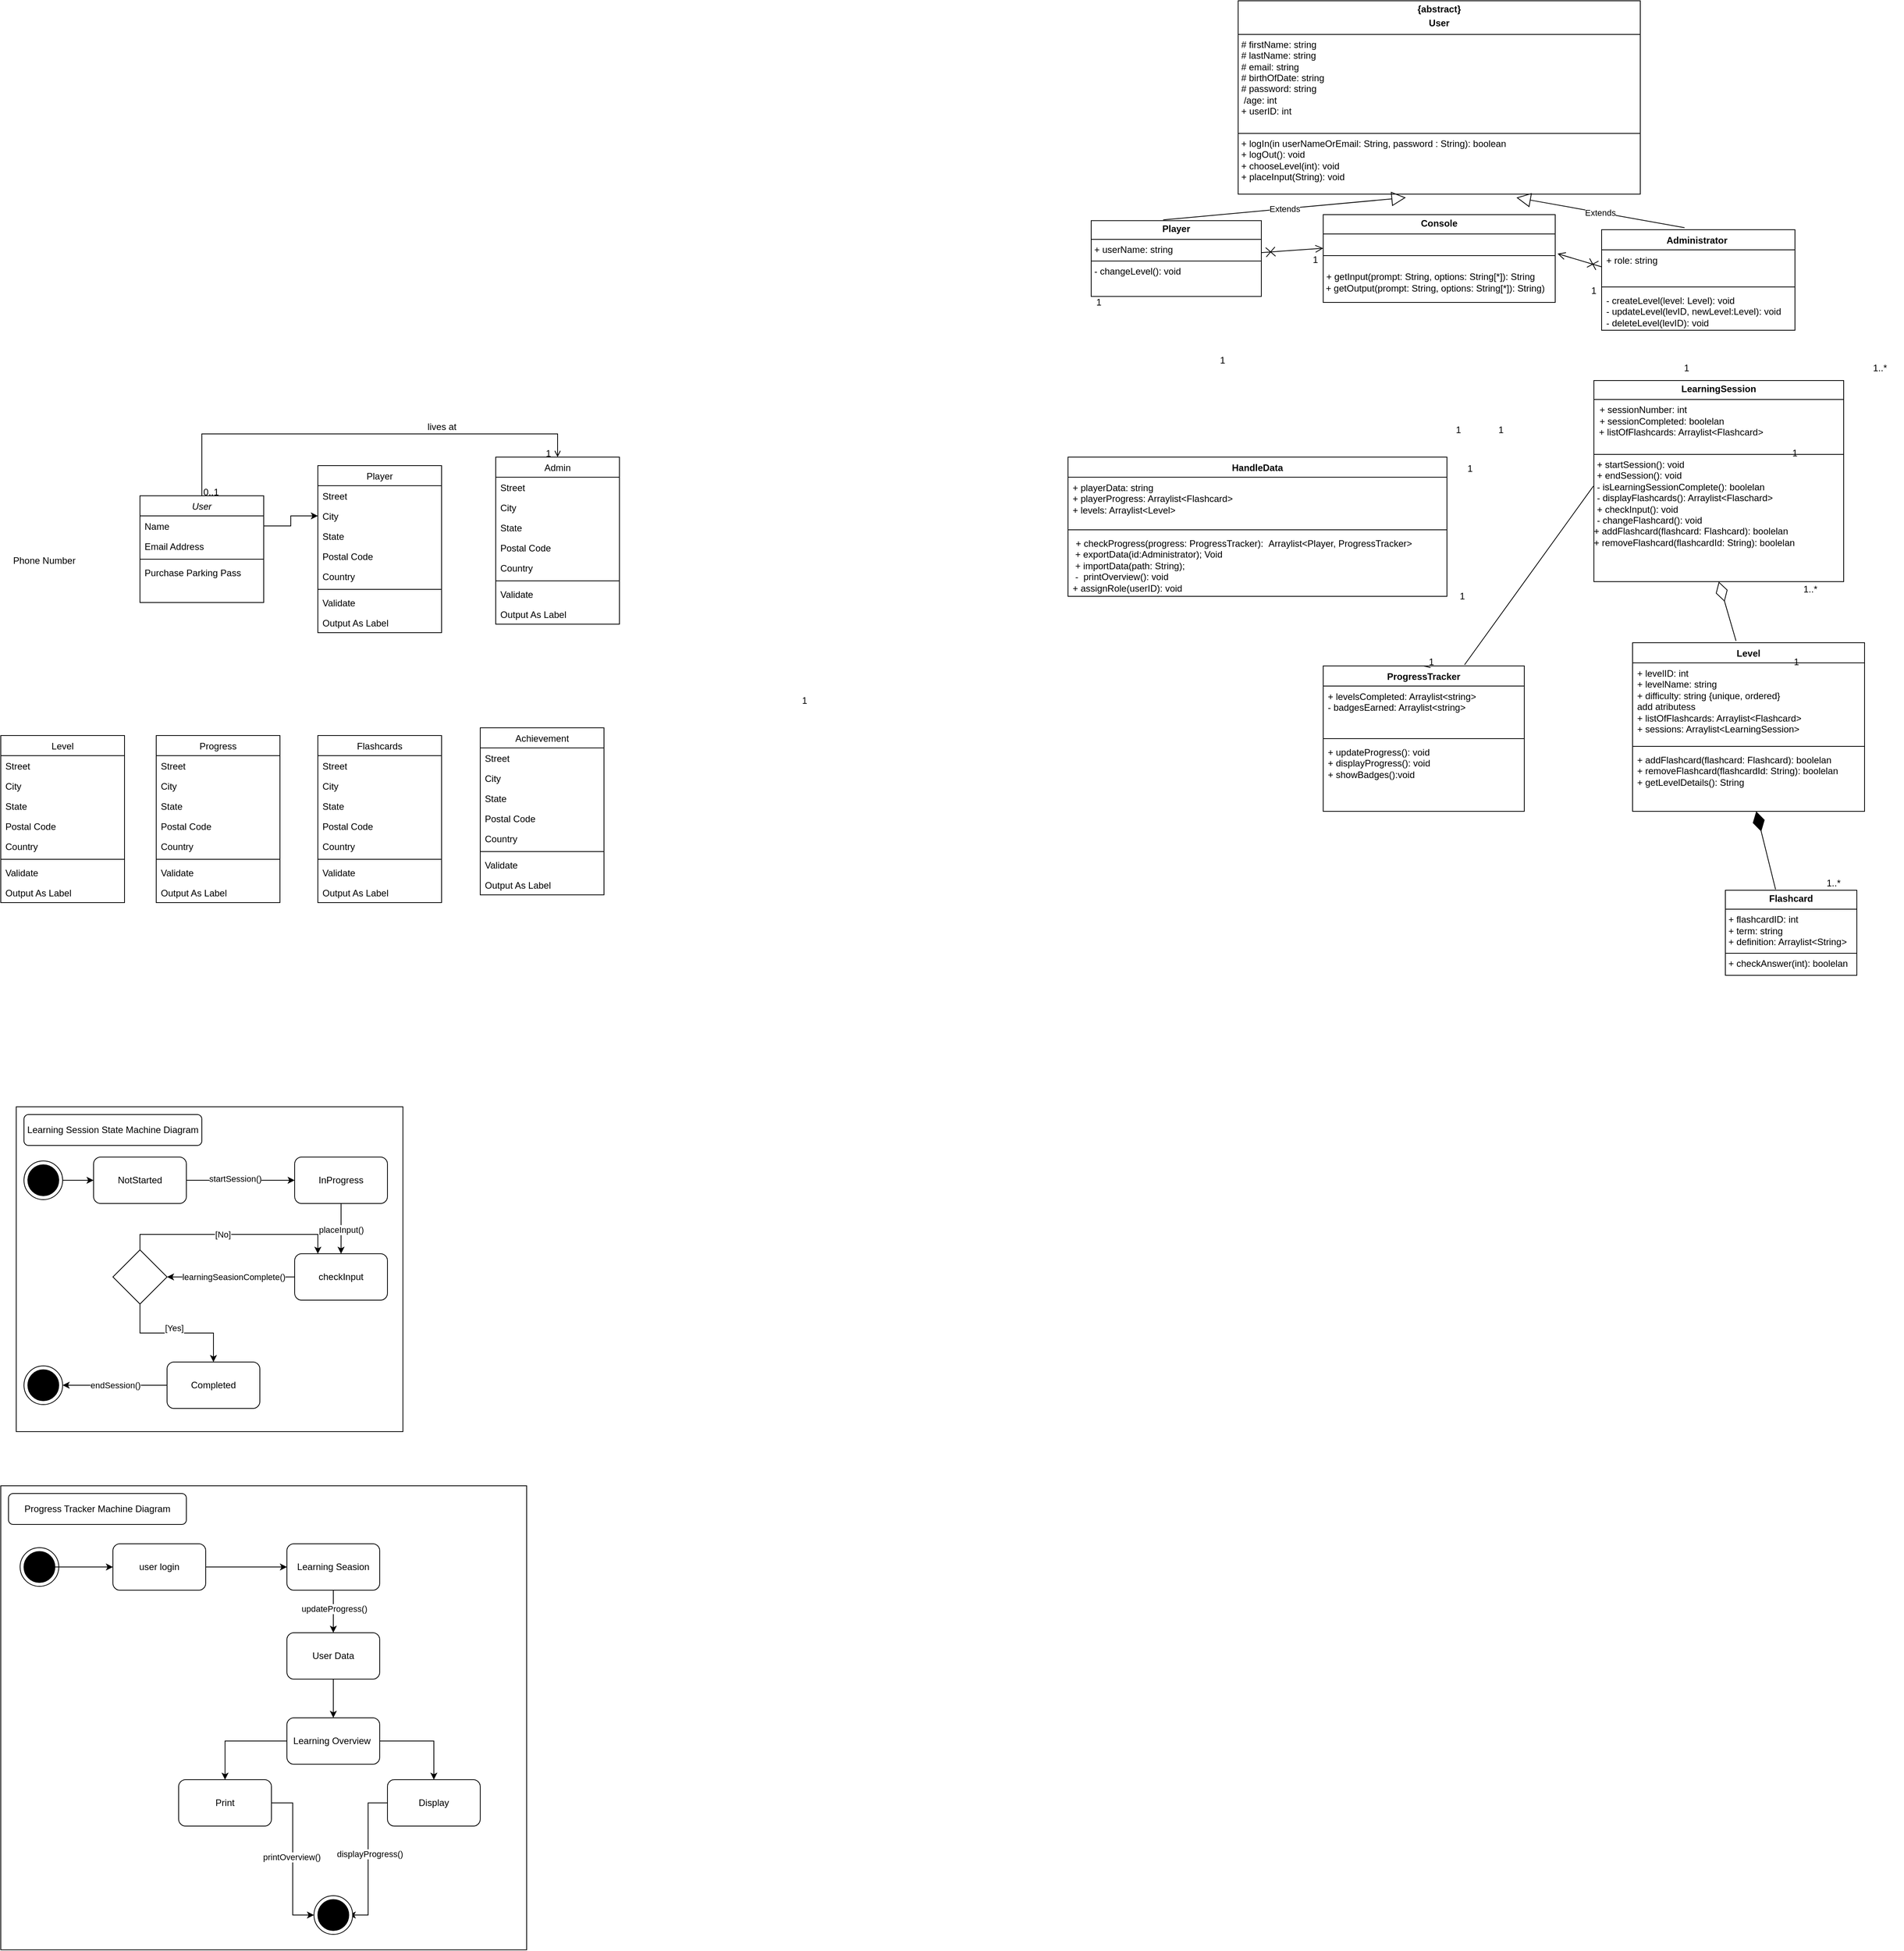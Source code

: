 <mxfile version="24.0.2" type="github">
  <diagram name="Page-1" id="r3yXHVy3wjTCE7LiyF-z">
    <mxGraphModel dx="2417" dy="2247" grid="1" gridSize="10" guides="1" tooltips="1" connect="1" arrows="1" fold="1" page="1" pageScale="1" pageWidth="827" pageHeight="1169" math="0" shadow="0">
      <root>
        <mxCell id="0" />
        <mxCell id="1" parent="0" />
        <mxCell id="F9fR9Gw7HePgkh-NJreo-1" value="User" style="swimlane;fontStyle=2;align=center;verticalAlign=top;childLayout=stackLayout;horizontal=1;startSize=26;horizontalStack=0;resizeParent=1;resizeLast=0;collapsible=1;marginBottom=0;rounded=0;shadow=0;strokeWidth=1;" parent="1" vertex="1">
          <mxGeometry x="-460" y="-450" width="160" height="138" as="geometry">
            <mxRectangle x="230" y="140" width="160" height="26" as="alternateBounds" />
          </mxGeometry>
        </mxCell>
        <mxCell id="F9fR9Gw7HePgkh-NJreo-2" value="Name" style="text;align=left;verticalAlign=top;spacingLeft=4;spacingRight=4;overflow=hidden;rotatable=0;points=[[0,0.5],[1,0.5]];portConstraint=eastwest;" parent="F9fR9Gw7HePgkh-NJreo-1" vertex="1">
          <mxGeometry y="26" width="160" height="26" as="geometry" />
        </mxCell>
        <mxCell id="F9fR9Gw7HePgkh-NJreo-4" value="Email Address" style="text;align=left;verticalAlign=top;spacingLeft=4;spacingRight=4;overflow=hidden;rotatable=0;points=[[0,0.5],[1,0.5]];portConstraint=eastwest;rounded=0;shadow=0;html=0;" parent="F9fR9Gw7HePgkh-NJreo-1" vertex="1">
          <mxGeometry y="52" width="160" height="26" as="geometry" />
        </mxCell>
        <mxCell id="F9fR9Gw7HePgkh-NJreo-5" value="" style="line;html=1;strokeWidth=1;align=left;verticalAlign=middle;spacingTop=-1;spacingLeft=3;spacingRight=3;rotatable=0;labelPosition=right;points=[];portConstraint=eastwest;" parent="F9fR9Gw7HePgkh-NJreo-1" vertex="1">
          <mxGeometry y="78" width="160" height="8" as="geometry" />
        </mxCell>
        <mxCell id="F9fR9Gw7HePgkh-NJreo-6" value="Purchase Parking Pass" style="text;align=left;verticalAlign=top;spacingLeft=4;spacingRight=4;overflow=hidden;rotatable=0;points=[[0,0.5],[1,0.5]];portConstraint=eastwest;" parent="F9fR9Gw7HePgkh-NJreo-1" vertex="1">
          <mxGeometry y="86" width="160" height="26" as="geometry" />
        </mxCell>
        <mxCell id="F9fR9Gw7HePgkh-NJreo-18" value="Admin" style="swimlane;fontStyle=0;align=center;verticalAlign=top;childLayout=stackLayout;horizontal=1;startSize=26;horizontalStack=0;resizeParent=1;resizeLast=0;collapsible=1;marginBottom=0;rounded=0;shadow=0;strokeWidth=1;" parent="1" vertex="1">
          <mxGeometry y="-500" width="160" height="216" as="geometry">
            <mxRectangle x="550" y="140" width="160" height="26" as="alternateBounds" />
          </mxGeometry>
        </mxCell>
        <mxCell id="F9fR9Gw7HePgkh-NJreo-19" value="Street" style="text;align=left;verticalAlign=top;spacingLeft=4;spacingRight=4;overflow=hidden;rotatable=0;points=[[0,0.5],[1,0.5]];portConstraint=eastwest;" parent="F9fR9Gw7HePgkh-NJreo-18" vertex="1">
          <mxGeometry y="26" width="160" height="26" as="geometry" />
        </mxCell>
        <mxCell id="F9fR9Gw7HePgkh-NJreo-20" value="City" style="text;align=left;verticalAlign=top;spacingLeft=4;spacingRight=4;overflow=hidden;rotatable=0;points=[[0,0.5],[1,0.5]];portConstraint=eastwest;rounded=0;shadow=0;html=0;" parent="F9fR9Gw7HePgkh-NJreo-18" vertex="1">
          <mxGeometry y="52" width="160" height="26" as="geometry" />
        </mxCell>
        <mxCell id="F9fR9Gw7HePgkh-NJreo-21" value="State" style="text;align=left;verticalAlign=top;spacingLeft=4;spacingRight=4;overflow=hidden;rotatable=0;points=[[0,0.5],[1,0.5]];portConstraint=eastwest;rounded=0;shadow=0;html=0;" parent="F9fR9Gw7HePgkh-NJreo-18" vertex="1">
          <mxGeometry y="78" width="160" height="26" as="geometry" />
        </mxCell>
        <mxCell id="F9fR9Gw7HePgkh-NJreo-22" value="Postal Code" style="text;align=left;verticalAlign=top;spacingLeft=4;spacingRight=4;overflow=hidden;rotatable=0;points=[[0,0.5],[1,0.5]];portConstraint=eastwest;rounded=0;shadow=0;html=0;" parent="F9fR9Gw7HePgkh-NJreo-18" vertex="1">
          <mxGeometry y="104" width="160" height="26" as="geometry" />
        </mxCell>
        <mxCell id="F9fR9Gw7HePgkh-NJreo-23" value="Country" style="text;align=left;verticalAlign=top;spacingLeft=4;spacingRight=4;overflow=hidden;rotatable=0;points=[[0,0.5],[1,0.5]];portConstraint=eastwest;rounded=0;shadow=0;html=0;" parent="F9fR9Gw7HePgkh-NJreo-18" vertex="1">
          <mxGeometry y="130" width="160" height="26" as="geometry" />
        </mxCell>
        <mxCell id="F9fR9Gw7HePgkh-NJreo-24" value="" style="line;html=1;strokeWidth=1;align=left;verticalAlign=middle;spacingTop=-1;spacingLeft=3;spacingRight=3;rotatable=0;labelPosition=right;points=[];portConstraint=eastwest;" parent="F9fR9Gw7HePgkh-NJreo-18" vertex="1">
          <mxGeometry y="156" width="160" height="8" as="geometry" />
        </mxCell>
        <mxCell id="F9fR9Gw7HePgkh-NJreo-25" value="Validate" style="text;align=left;verticalAlign=top;spacingLeft=4;spacingRight=4;overflow=hidden;rotatable=0;points=[[0,0.5],[1,0.5]];portConstraint=eastwest;" parent="F9fR9Gw7HePgkh-NJreo-18" vertex="1">
          <mxGeometry y="164" width="160" height="26" as="geometry" />
        </mxCell>
        <mxCell id="F9fR9Gw7HePgkh-NJreo-26" value="Output As Label" style="text;align=left;verticalAlign=top;spacingLeft=4;spacingRight=4;overflow=hidden;rotatable=0;points=[[0,0.5],[1,0.5]];portConstraint=eastwest;" parent="F9fR9Gw7HePgkh-NJreo-18" vertex="1">
          <mxGeometry y="190" width="160" height="26" as="geometry" />
        </mxCell>
        <mxCell id="F9fR9Gw7HePgkh-NJreo-27" value="" style="endArrow=open;shadow=0;strokeWidth=1;rounded=0;endFill=1;edgeStyle=elbowEdgeStyle;elbow=vertical;" parent="1" source="F9fR9Gw7HePgkh-NJreo-1" target="F9fR9Gw7HePgkh-NJreo-18" edge="1">
          <mxGeometry x="0.5" y="41" relative="1" as="geometry">
            <mxPoint x="280" y="92" as="sourcePoint" />
            <mxPoint x="440" y="92" as="targetPoint" />
            <mxPoint x="-40" y="32" as="offset" />
            <Array as="points">
              <mxPoint x="-160" y="-530" />
            </Array>
          </mxGeometry>
        </mxCell>
        <mxCell id="F9fR9Gw7HePgkh-NJreo-28" value="0..1" style="resizable=0;align=left;verticalAlign=bottom;labelBackgroundColor=none;fontSize=12;" parent="F9fR9Gw7HePgkh-NJreo-27" connectable="0" vertex="1">
          <mxGeometry x="-1" relative="1" as="geometry">
            <mxPoint y="4" as="offset" />
          </mxGeometry>
        </mxCell>
        <mxCell id="F9fR9Gw7HePgkh-NJreo-29" value="1" style="resizable=0;align=right;verticalAlign=bottom;labelBackgroundColor=none;fontSize=12;" parent="F9fR9Gw7HePgkh-NJreo-27" connectable="0" vertex="1">
          <mxGeometry x="1" relative="1" as="geometry">
            <mxPoint x="-7" y="4" as="offset" />
          </mxGeometry>
        </mxCell>
        <mxCell id="F9fR9Gw7HePgkh-NJreo-30" value="lives at" style="text;html=1;resizable=0;points=[];;align=center;verticalAlign=middle;labelBackgroundColor=none;rounded=0;shadow=0;strokeWidth=1;fontSize=12;" parent="F9fR9Gw7HePgkh-NJreo-27" vertex="1" connectable="0">
          <mxGeometry x="0.5" y="49" relative="1" as="geometry">
            <mxPoint x="-38" y="40" as="offset" />
          </mxGeometry>
        </mxCell>
        <mxCell id="F9fR9Gw7HePgkh-NJreo-31" value="Player" style="swimlane;fontStyle=0;align=center;verticalAlign=top;childLayout=stackLayout;horizontal=1;startSize=26;horizontalStack=0;resizeParent=1;resizeLast=0;collapsible=1;marginBottom=0;rounded=0;shadow=0;strokeWidth=1;" parent="1" vertex="1">
          <mxGeometry x="-230" y="-489" width="160" height="216" as="geometry">
            <mxRectangle x="550" y="140" width="160" height="26" as="alternateBounds" />
          </mxGeometry>
        </mxCell>
        <mxCell id="F9fR9Gw7HePgkh-NJreo-32" value="Street" style="text;align=left;verticalAlign=top;spacingLeft=4;spacingRight=4;overflow=hidden;rotatable=0;points=[[0,0.5],[1,0.5]];portConstraint=eastwest;" parent="F9fR9Gw7HePgkh-NJreo-31" vertex="1">
          <mxGeometry y="26" width="160" height="26" as="geometry" />
        </mxCell>
        <mxCell id="F9fR9Gw7HePgkh-NJreo-33" value="City" style="text;align=left;verticalAlign=top;spacingLeft=4;spacingRight=4;overflow=hidden;rotatable=0;points=[[0,0.5],[1,0.5]];portConstraint=eastwest;rounded=0;shadow=0;html=0;" parent="F9fR9Gw7HePgkh-NJreo-31" vertex="1">
          <mxGeometry y="52" width="160" height="26" as="geometry" />
        </mxCell>
        <mxCell id="F9fR9Gw7HePgkh-NJreo-34" value="State" style="text;align=left;verticalAlign=top;spacingLeft=4;spacingRight=4;overflow=hidden;rotatable=0;points=[[0,0.5],[1,0.5]];portConstraint=eastwest;rounded=0;shadow=0;html=0;" parent="F9fR9Gw7HePgkh-NJreo-31" vertex="1">
          <mxGeometry y="78" width="160" height="26" as="geometry" />
        </mxCell>
        <mxCell id="F9fR9Gw7HePgkh-NJreo-35" value="Postal Code" style="text;align=left;verticalAlign=top;spacingLeft=4;spacingRight=4;overflow=hidden;rotatable=0;points=[[0,0.5],[1,0.5]];portConstraint=eastwest;rounded=0;shadow=0;html=0;" parent="F9fR9Gw7HePgkh-NJreo-31" vertex="1">
          <mxGeometry y="104" width="160" height="26" as="geometry" />
        </mxCell>
        <mxCell id="F9fR9Gw7HePgkh-NJreo-36" value="Country" style="text;align=left;verticalAlign=top;spacingLeft=4;spacingRight=4;overflow=hidden;rotatable=0;points=[[0,0.5],[1,0.5]];portConstraint=eastwest;rounded=0;shadow=0;html=0;" parent="F9fR9Gw7HePgkh-NJreo-31" vertex="1">
          <mxGeometry y="130" width="160" height="26" as="geometry" />
        </mxCell>
        <mxCell id="F9fR9Gw7HePgkh-NJreo-37" value="" style="line;html=1;strokeWidth=1;align=left;verticalAlign=middle;spacingTop=-1;spacingLeft=3;spacingRight=3;rotatable=0;labelPosition=right;points=[];portConstraint=eastwest;" parent="F9fR9Gw7HePgkh-NJreo-31" vertex="1">
          <mxGeometry y="156" width="160" height="8" as="geometry" />
        </mxCell>
        <mxCell id="F9fR9Gw7HePgkh-NJreo-38" value="Validate" style="text;align=left;verticalAlign=top;spacingLeft=4;spacingRight=4;overflow=hidden;rotatable=0;points=[[0,0.5],[1,0.5]];portConstraint=eastwest;" parent="F9fR9Gw7HePgkh-NJreo-31" vertex="1">
          <mxGeometry y="164" width="160" height="26" as="geometry" />
        </mxCell>
        <mxCell id="F9fR9Gw7HePgkh-NJreo-39" value="Output As Label" style="text;align=left;verticalAlign=top;spacingLeft=4;spacingRight=4;overflow=hidden;rotatable=0;points=[[0,0.5],[1,0.5]];portConstraint=eastwest;" parent="F9fR9Gw7HePgkh-NJreo-31" vertex="1">
          <mxGeometry y="190" width="160" height="26" as="geometry" />
        </mxCell>
        <mxCell id="F9fR9Gw7HePgkh-NJreo-40" value="1" style="resizable=0;align=right;verticalAlign=bottom;labelBackgroundColor=none;fontSize=12;" parent="1" connectable="0" vertex="1">
          <mxGeometry x="404.342" y="-176.385" as="geometry" />
        </mxCell>
        <mxCell id="F9fR9Gw7HePgkh-NJreo-41" style="edgeStyle=orthogonalEdgeStyle;rounded=0;orthogonalLoop=1;jettySize=auto;html=1;exitX=1;exitY=0.5;exitDx=0;exitDy=0;entryX=0;entryY=0.5;entryDx=0;entryDy=0;" parent="1" source="F9fR9Gw7HePgkh-NJreo-2" target="F9fR9Gw7HePgkh-NJreo-33" edge="1">
          <mxGeometry relative="1" as="geometry" />
        </mxCell>
        <mxCell id="F9fR9Gw7HePgkh-NJreo-43" value="Level" style="swimlane;fontStyle=0;align=center;verticalAlign=top;childLayout=stackLayout;horizontal=1;startSize=26;horizontalStack=0;resizeParent=1;resizeLast=0;collapsible=1;marginBottom=0;rounded=0;shadow=0;strokeWidth=1;" parent="1" vertex="1">
          <mxGeometry x="-640" y="-140" width="160" height="216" as="geometry">
            <mxRectangle x="550" y="140" width="160" height="26" as="alternateBounds" />
          </mxGeometry>
        </mxCell>
        <mxCell id="F9fR9Gw7HePgkh-NJreo-44" value="Street" style="text;align=left;verticalAlign=top;spacingLeft=4;spacingRight=4;overflow=hidden;rotatable=0;points=[[0,0.5],[1,0.5]];portConstraint=eastwest;" parent="F9fR9Gw7HePgkh-NJreo-43" vertex="1">
          <mxGeometry y="26" width="160" height="26" as="geometry" />
        </mxCell>
        <mxCell id="F9fR9Gw7HePgkh-NJreo-45" value="City" style="text;align=left;verticalAlign=top;spacingLeft=4;spacingRight=4;overflow=hidden;rotatable=0;points=[[0,0.5],[1,0.5]];portConstraint=eastwest;rounded=0;shadow=0;html=0;" parent="F9fR9Gw7HePgkh-NJreo-43" vertex="1">
          <mxGeometry y="52" width="160" height="26" as="geometry" />
        </mxCell>
        <mxCell id="F9fR9Gw7HePgkh-NJreo-46" value="State" style="text;align=left;verticalAlign=top;spacingLeft=4;spacingRight=4;overflow=hidden;rotatable=0;points=[[0,0.5],[1,0.5]];portConstraint=eastwest;rounded=0;shadow=0;html=0;" parent="F9fR9Gw7HePgkh-NJreo-43" vertex="1">
          <mxGeometry y="78" width="160" height="26" as="geometry" />
        </mxCell>
        <mxCell id="F9fR9Gw7HePgkh-NJreo-47" value="Postal Code" style="text;align=left;verticalAlign=top;spacingLeft=4;spacingRight=4;overflow=hidden;rotatable=0;points=[[0,0.5],[1,0.5]];portConstraint=eastwest;rounded=0;shadow=0;html=0;" parent="F9fR9Gw7HePgkh-NJreo-43" vertex="1">
          <mxGeometry y="104" width="160" height="26" as="geometry" />
        </mxCell>
        <mxCell id="F9fR9Gw7HePgkh-NJreo-48" value="Country" style="text;align=left;verticalAlign=top;spacingLeft=4;spacingRight=4;overflow=hidden;rotatable=0;points=[[0,0.5],[1,0.5]];portConstraint=eastwest;rounded=0;shadow=0;html=0;" parent="F9fR9Gw7HePgkh-NJreo-43" vertex="1">
          <mxGeometry y="130" width="160" height="26" as="geometry" />
        </mxCell>
        <mxCell id="F9fR9Gw7HePgkh-NJreo-49" value="" style="line;html=1;strokeWidth=1;align=left;verticalAlign=middle;spacingTop=-1;spacingLeft=3;spacingRight=3;rotatable=0;labelPosition=right;points=[];portConstraint=eastwest;" parent="F9fR9Gw7HePgkh-NJreo-43" vertex="1">
          <mxGeometry y="156" width="160" height="8" as="geometry" />
        </mxCell>
        <mxCell id="F9fR9Gw7HePgkh-NJreo-50" value="Validate" style="text;align=left;verticalAlign=top;spacingLeft=4;spacingRight=4;overflow=hidden;rotatable=0;points=[[0,0.5],[1,0.5]];portConstraint=eastwest;" parent="F9fR9Gw7HePgkh-NJreo-43" vertex="1">
          <mxGeometry y="164" width="160" height="26" as="geometry" />
        </mxCell>
        <mxCell id="F9fR9Gw7HePgkh-NJreo-51" value="Output As Label" style="text;align=left;verticalAlign=top;spacingLeft=4;spacingRight=4;overflow=hidden;rotatable=0;points=[[0,0.5],[1,0.5]];portConstraint=eastwest;" parent="F9fR9Gw7HePgkh-NJreo-43" vertex="1">
          <mxGeometry y="190" width="160" height="26" as="geometry" />
        </mxCell>
        <mxCell id="F9fR9Gw7HePgkh-NJreo-52" value="Progress" style="swimlane;fontStyle=0;align=center;verticalAlign=top;childLayout=stackLayout;horizontal=1;startSize=26;horizontalStack=0;resizeParent=1;resizeLast=0;collapsible=1;marginBottom=0;rounded=0;shadow=0;strokeWidth=1;" parent="1" vertex="1">
          <mxGeometry x="-439" y="-140" width="160" height="216" as="geometry">
            <mxRectangle x="550" y="140" width="160" height="26" as="alternateBounds" />
          </mxGeometry>
        </mxCell>
        <mxCell id="F9fR9Gw7HePgkh-NJreo-53" value="Street" style="text;align=left;verticalAlign=top;spacingLeft=4;spacingRight=4;overflow=hidden;rotatable=0;points=[[0,0.5],[1,0.5]];portConstraint=eastwest;" parent="F9fR9Gw7HePgkh-NJreo-52" vertex="1">
          <mxGeometry y="26" width="160" height="26" as="geometry" />
        </mxCell>
        <mxCell id="F9fR9Gw7HePgkh-NJreo-54" value="City" style="text;align=left;verticalAlign=top;spacingLeft=4;spacingRight=4;overflow=hidden;rotatable=0;points=[[0,0.5],[1,0.5]];portConstraint=eastwest;rounded=0;shadow=0;html=0;" parent="F9fR9Gw7HePgkh-NJreo-52" vertex="1">
          <mxGeometry y="52" width="160" height="26" as="geometry" />
        </mxCell>
        <mxCell id="F9fR9Gw7HePgkh-NJreo-55" value="State" style="text;align=left;verticalAlign=top;spacingLeft=4;spacingRight=4;overflow=hidden;rotatable=0;points=[[0,0.5],[1,0.5]];portConstraint=eastwest;rounded=0;shadow=0;html=0;" parent="F9fR9Gw7HePgkh-NJreo-52" vertex="1">
          <mxGeometry y="78" width="160" height="26" as="geometry" />
        </mxCell>
        <mxCell id="F9fR9Gw7HePgkh-NJreo-56" value="Postal Code" style="text;align=left;verticalAlign=top;spacingLeft=4;spacingRight=4;overflow=hidden;rotatable=0;points=[[0,0.5],[1,0.5]];portConstraint=eastwest;rounded=0;shadow=0;html=0;" parent="F9fR9Gw7HePgkh-NJreo-52" vertex="1">
          <mxGeometry y="104" width="160" height="26" as="geometry" />
        </mxCell>
        <mxCell id="F9fR9Gw7HePgkh-NJreo-57" value="Country" style="text;align=left;verticalAlign=top;spacingLeft=4;spacingRight=4;overflow=hidden;rotatable=0;points=[[0,0.5],[1,0.5]];portConstraint=eastwest;rounded=0;shadow=0;html=0;" parent="F9fR9Gw7HePgkh-NJreo-52" vertex="1">
          <mxGeometry y="130" width="160" height="26" as="geometry" />
        </mxCell>
        <mxCell id="F9fR9Gw7HePgkh-NJreo-58" value="" style="line;html=1;strokeWidth=1;align=left;verticalAlign=middle;spacingTop=-1;spacingLeft=3;spacingRight=3;rotatable=0;labelPosition=right;points=[];portConstraint=eastwest;" parent="F9fR9Gw7HePgkh-NJreo-52" vertex="1">
          <mxGeometry y="156" width="160" height="8" as="geometry" />
        </mxCell>
        <mxCell id="F9fR9Gw7HePgkh-NJreo-59" value="Validate" style="text;align=left;verticalAlign=top;spacingLeft=4;spacingRight=4;overflow=hidden;rotatable=0;points=[[0,0.5],[1,0.5]];portConstraint=eastwest;" parent="F9fR9Gw7HePgkh-NJreo-52" vertex="1">
          <mxGeometry y="164" width="160" height="26" as="geometry" />
        </mxCell>
        <mxCell id="F9fR9Gw7HePgkh-NJreo-60" value="Output As Label" style="text;align=left;verticalAlign=top;spacingLeft=4;spacingRight=4;overflow=hidden;rotatable=0;points=[[0,0.5],[1,0.5]];portConstraint=eastwest;" parent="F9fR9Gw7HePgkh-NJreo-52" vertex="1">
          <mxGeometry y="190" width="160" height="26" as="geometry" />
        </mxCell>
        <mxCell id="F9fR9Gw7HePgkh-NJreo-61" value="Flashcards" style="swimlane;fontStyle=0;align=center;verticalAlign=top;childLayout=stackLayout;horizontal=1;startSize=26;horizontalStack=0;resizeParent=1;resizeLast=0;collapsible=1;marginBottom=0;rounded=0;shadow=0;strokeWidth=1;" parent="1" vertex="1">
          <mxGeometry x="-230" y="-140" width="160" height="216" as="geometry">
            <mxRectangle x="550" y="140" width="160" height="26" as="alternateBounds" />
          </mxGeometry>
        </mxCell>
        <mxCell id="F9fR9Gw7HePgkh-NJreo-62" value="Street" style="text;align=left;verticalAlign=top;spacingLeft=4;spacingRight=4;overflow=hidden;rotatable=0;points=[[0,0.5],[1,0.5]];portConstraint=eastwest;" parent="F9fR9Gw7HePgkh-NJreo-61" vertex="1">
          <mxGeometry y="26" width="160" height="26" as="geometry" />
        </mxCell>
        <mxCell id="F9fR9Gw7HePgkh-NJreo-63" value="City" style="text;align=left;verticalAlign=top;spacingLeft=4;spacingRight=4;overflow=hidden;rotatable=0;points=[[0,0.5],[1,0.5]];portConstraint=eastwest;rounded=0;shadow=0;html=0;" parent="F9fR9Gw7HePgkh-NJreo-61" vertex="1">
          <mxGeometry y="52" width="160" height="26" as="geometry" />
        </mxCell>
        <mxCell id="F9fR9Gw7HePgkh-NJreo-64" value="State" style="text;align=left;verticalAlign=top;spacingLeft=4;spacingRight=4;overflow=hidden;rotatable=0;points=[[0,0.5],[1,0.5]];portConstraint=eastwest;rounded=0;shadow=0;html=0;" parent="F9fR9Gw7HePgkh-NJreo-61" vertex="1">
          <mxGeometry y="78" width="160" height="26" as="geometry" />
        </mxCell>
        <mxCell id="F9fR9Gw7HePgkh-NJreo-65" value="Postal Code" style="text;align=left;verticalAlign=top;spacingLeft=4;spacingRight=4;overflow=hidden;rotatable=0;points=[[0,0.5],[1,0.5]];portConstraint=eastwest;rounded=0;shadow=0;html=0;" parent="F9fR9Gw7HePgkh-NJreo-61" vertex="1">
          <mxGeometry y="104" width="160" height="26" as="geometry" />
        </mxCell>
        <mxCell id="F9fR9Gw7HePgkh-NJreo-66" value="Country" style="text;align=left;verticalAlign=top;spacingLeft=4;spacingRight=4;overflow=hidden;rotatable=0;points=[[0,0.5],[1,0.5]];portConstraint=eastwest;rounded=0;shadow=0;html=0;" parent="F9fR9Gw7HePgkh-NJreo-61" vertex="1">
          <mxGeometry y="130" width="160" height="26" as="geometry" />
        </mxCell>
        <mxCell id="F9fR9Gw7HePgkh-NJreo-67" value="" style="line;html=1;strokeWidth=1;align=left;verticalAlign=middle;spacingTop=-1;spacingLeft=3;spacingRight=3;rotatable=0;labelPosition=right;points=[];portConstraint=eastwest;" parent="F9fR9Gw7HePgkh-NJreo-61" vertex="1">
          <mxGeometry y="156" width="160" height="8" as="geometry" />
        </mxCell>
        <mxCell id="F9fR9Gw7HePgkh-NJreo-68" value="Validate" style="text;align=left;verticalAlign=top;spacingLeft=4;spacingRight=4;overflow=hidden;rotatable=0;points=[[0,0.5],[1,0.5]];portConstraint=eastwest;" parent="F9fR9Gw7HePgkh-NJreo-61" vertex="1">
          <mxGeometry y="164" width="160" height="26" as="geometry" />
        </mxCell>
        <mxCell id="F9fR9Gw7HePgkh-NJreo-69" value="Output As Label" style="text;align=left;verticalAlign=top;spacingLeft=4;spacingRight=4;overflow=hidden;rotatable=0;points=[[0,0.5],[1,0.5]];portConstraint=eastwest;" parent="F9fR9Gw7HePgkh-NJreo-61" vertex="1">
          <mxGeometry y="190" width="160" height="26" as="geometry" />
        </mxCell>
        <mxCell id="F9fR9Gw7HePgkh-NJreo-70" value="Achievement" style="swimlane;fontStyle=0;align=center;verticalAlign=top;childLayout=stackLayout;horizontal=1;startSize=26;horizontalStack=0;resizeParent=1;resizeLast=0;collapsible=1;marginBottom=0;rounded=0;shadow=0;strokeWidth=1;" parent="1" vertex="1">
          <mxGeometry x="-20" y="-150" width="160" height="216" as="geometry">
            <mxRectangle x="550" y="140" width="160" height="26" as="alternateBounds" />
          </mxGeometry>
        </mxCell>
        <mxCell id="F9fR9Gw7HePgkh-NJreo-71" value="Street" style="text;align=left;verticalAlign=top;spacingLeft=4;spacingRight=4;overflow=hidden;rotatable=0;points=[[0,0.5],[1,0.5]];portConstraint=eastwest;" parent="F9fR9Gw7HePgkh-NJreo-70" vertex="1">
          <mxGeometry y="26" width="160" height="26" as="geometry" />
        </mxCell>
        <mxCell id="F9fR9Gw7HePgkh-NJreo-72" value="City" style="text;align=left;verticalAlign=top;spacingLeft=4;spacingRight=4;overflow=hidden;rotatable=0;points=[[0,0.5],[1,0.5]];portConstraint=eastwest;rounded=0;shadow=0;html=0;" parent="F9fR9Gw7HePgkh-NJreo-70" vertex="1">
          <mxGeometry y="52" width="160" height="26" as="geometry" />
        </mxCell>
        <mxCell id="F9fR9Gw7HePgkh-NJreo-73" value="State" style="text;align=left;verticalAlign=top;spacingLeft=4;spacingRight=4;overflow=hidden;rotatable=0;points=[[0,0.5],[1,0.5]];portConstraint=eastwest;rounded=0;shadow=0;html=0;" parent="F9fR9Gw7HePgkh-NJreo-70" vertex="1">
          <mxGeometry y="78" width="160" height="26" as="geometry" />
        </mxCell>
        <mxCell id="F9fR9Gw7HePgkh-NJreo-74" value="Postal Code" style="text;align=left;verticalAlign=top;spacingLeft=4;spacingRight=4;overflow=hidden;rotatable=0;points=[[0,0.5],[1,0.5]];portConstraint=eastwest;rounded=0;shadow=0;html=0;" parent="F9fR9Gw7HePgkh-NJreo-70" vertex="1">
          <mxGeometry y="104" width="160" height="26" as="geometry" />
        </mxCell>
        <mxCell id="F9fR9Gw7HePgkh-NJreo-75" value="Country" style="text;align=left;verticalAlign=top;spacingLeft=4;spacingRight=4;overflow=hidden;rotatable=0;points=[[0,0.5],[1,0.5]];portConstraint=eastwest;rounded=0;shadow=0;html=0;" parent="F9fR9Gw7HePgkh-NJreo-70" vertex="1">
          <mxGeometry y="130" width="160" height="26" as="geometry" />
        </mxCell>
        <mxCell id="F9fR9Gw7HePgkh-NJreo-76" value="" style="line;html=1;strokeWidth=1;align=left;verticalAlign=middle;spacingTop=-1;spacingLeft=3;spacingRight=3;rotatable=0;labelPosition=right;points=[];portConstraint=eastwest;" parent="F9fR9Gw7HePgkh-NJreo-70" vertex="1">
          <mxGeometry y="156" width="160" height="8" as="geometry" />
        </mxCell>
        <mxCell id="F9fR9Gw7HePgkh-NJreo-77" value="Validate" style="text;align=left;verticalAlign=top;spacingLeft=4;spacingRight=4;overflow=hidden;rotatable=0;points=[[0,0.5],[1,0.5]];portConstraint=eastwest;" parent="F9fR9Gw7HePgkh-NJreo-70" vertex="1">
          <mxGeometry y="164" width="160" height="26" as="geometry" />
        </mxCell>
        <mxCell id="F9fR9Gw7HePgkh-NJreo-78" value="Output As Label" style="text;align=left;verticalAlign=top;spacingLeft=4;spacingRight=4;overflow=hidden;rotatable=0;points=[[0,0.5],[1,0.5]];portConstraint=eastwest;" parent="F9fR9Gw7HePgkh-NJreo-70" vertex="1">
          <mxGeometry y="190" width="160" height="26" as="geometry" />
        </mxCell>
        <mxCell id="F9fR9Gw7HePgkh-NJreo-3" value="Phone Number" style="text;align=left;verticalAlign=top;spacingLeft=4;spacingRight=4;overflow=hidden;rotatable=0;points=[[0,0.5],[1,0.5]];portConstraint=eastwest;rounded=0;shadow=0;html=0;" parent="1" vertex="1">
          <mxGeometry x="-630" y="-380" width="160" height="26" as="geometry" />
        </mxCell>
        <mxCell id="k1Eapjv-2Vpnyby0Hg6Q-5" value="&lt;p style=&quot;margin:0px;margin-top:4px;text-align:center;&quot;&gt;&lt;b&gt;{abstract}&lt;/b&gt;&lt;/p&gt;&lt;p style=&quot;margin:0px;margin-top:4px;text-align:center;&quot;&gt;&lt;b&gt;User&lt;/b&gt;&lt;/p&gt;&lt;hr size=&quot;1&quot; style=&quot;border-style:solid;&quot;&gt;&lt;p style=&quot;margin:0px;margin-left:4px;&quot;&gt;# firstName: string&lt;br&gt;&lt;/p&gt;&lt;p style=&quot;margin:0px;margin-left:4px;&quot;&gt;# lastName: string&lt;br&gt;&lt;/p&gt;&lt;p style=&quot;margin:0px;margin-left:4px;&quot;&gt;# email: string&lt;/p&gt;&lt;p style=&quot;margin:0px;margin-left:4px;&quot;&gt;# birthOfDate: string&lt;br&gt;&lt;/p&gt;&lt;p style=&quot;margin:0px;margin-left:4px;&quot;&gt;# password: string&lt;/p&gt;&lt;p style=&quot;margin:0px;margin-left:4px;&quot;&gt;&amp;nbsp;/age: int&lt;/p&gt;&lt;p style=&quot;margin:0px;margin-left:4px;&quot;&gt;+ userID: int&lt;/p&gt;&lt;p style=&quot;margin:0px;margin-left:4px;&quot;&gt;&lt;br&gt;&lt;/p&gt;&lt;hr size=&quot;1&quot; style=&quot;border-style:solid;&quot;&gt;&lt;p style=&quot;margin:0px;margin-left:4px;&quot;&gt;+ logIn(in userNameOrEmail: String, password : String): boolean&amp;nbsp;&lt;/p&gt;&lt;p style=&quot;margin:0px;margin-left:4px;&quot;&gt;+ logOut(): void&lt;/p&gt;&lt;p style=&quot;margin:0px;margin-left:4px;&quot;&gt;+ chooseLevel(int): void&lt;/p&gt;&lt;p style=&quot;margin:0px;margin-left:4px;&quot;&gt;+ placeInput(String): void&lt;br&gt;&lt;/p&gt;&lt;div&gt;&lt;br&gt;&lt;/div&gt;" style="verticalAlign=top;align=left;overflow=fill;html=1;whiteSpace=wrap;" parent="1" vertex="1">
          <mxGeometry x="960" y="-1090" width="520" height="250" as="geometry" />
        </mxCell>
        <mxCell id="k1Eapjv-2Vpnyby0Hg6Q-21" value="Administrator&amp;nbsp;" style="swimlane;fontStyle=1;align=center;verticalAlign=top;childLayout=stackLayout;horizontal=1;startSize=26;horizontalStack=0;resizeParent=1;resizeParentMax=0;resizeLast=0;collapsible=1;marginBottom=0;whiteSpace=wrap;html=1;" parent="1" vertex="1">
          <mxGeometry x="1430" y="-794" width="250" height="130" as="geometry">
            <mxRectangle x="1430" y="-794" width="110" height="30" as="alternateBounds" />
          </mxGeometry>
        </mxCell>
        <mxCell id="k1Eapjv-2Vpnyby0Hg6Q-22" value="+ role: string" style="text;strokeColor=none;fillColor=none;align=left;verticalAlign=top;spacingLeft=4;spacingRight=4;overflow=hidden;rotatable=0;points=[[0,0.5],[1,0.5]];portConstraint=eastwest;whiteSpace=wrap;html=1;" parent="k1Eapjv-2Vpnyby0Hg6Q-21" vertex="1">
          <mxGeometry y="26" width="250" height="44" as="geometry" />
        </mxCell>
        <mxCell id="k1Eapjv-2Vpnyby0Hg6Q-23" value="" style="line;strokeWidth=1;fillColor=none;align=left;verticalAlign=middle;spacingTop=-1;spacingLeft=3;spacingRight=3;rotatable=0;labelPosition=right;points=[];portConstraint=eastwest;strokeColor=inherit;" parent="k1Eapjv-2Vpnyby0Hg6Q-21" vertex="1">
          <mxGeometry y="70" width="250" height="8" as="geometry" />
        </mxCell>
        <mxCell id="k1Eapjv-2Vpnyby0Hg6Q-24" value="- createLevel(level: Level): void&lt;div&gt;- updateLevel(levID, newLevel:Level): void&lt;/div&gt;&lt;div&gt;- deleteLevel(levID): void&lt;/div&gt;" style="text;strokeColor=none;fillColor=none;align=left;verticalAlign=top;spacingLeft=4;spacingRight=4;overflow=hidden;rotatable=0;points=[[0,0.5],[1,0.5]];portConstraint=eastwest;whiteSpace=wrap;html=1;" parent="k1Eapjv-2Vpnyby0Hg6Q-21" vertex="1">
          <mxGeometry y="78" width="250" height="52" as="geometry" />
        </mxCell>
        <mxCell id="aI47cx-tWW-oVfBbG1oZ-2" value="ProgressTracker" style="swimlane;fontStyle=1;align=center;verticalAlign=top;childLayout=stackLayout;horizontal=1;startSize=26;horizontalStack=0;resizeParent=1;resizeParentMax=0;resizeLast=0;collapsible=1;marginBottom=0;whiteSpace=wrap;html=1;" parent="1" vertex="1">
          <mxGeometry x="1070" y="-230" width="260" height="188" as="geometry" />
        </mxCell>
        <mxCell id="aI47cx-tWW-oVfBbG1oZ-3" value="+ levelsCompleted: Arraylist&amp;lt;string&amp;gt;&lt;div&gt;- badgesEarned: Arraylist&amp;lt;string&amp;gt;&lt;/div&gt;" style="text;strokeColor=none;fillColor=none;align=left;verticalAlign=top;spacingLeft=4;spacingRight=4;overflow=hidden;rotatable=0;points=[[0,0.5],[1,0.5]];portConstraint=eastwest;whiteSpace=wrap;html=1;" parent="aI47cx-tWW-oVfBbG1oZ-2" vertex="1">
          <mxGeometry y="26" width="260" height="64" as="geometry" />
        </mxCell>
        <mxCell id="aI47cx-tWW-oVfBbG1oZ-4" value="" style="line;strokeWidth=1;fillColor=none;align=left;verticalAlign=middle;spacingTop=-1;spacingLeft=3;spacingRight=3;rotatable=0;labelPosition=right;points=[];portConstraint=eastwest;strokeColor=inherit;" parent="aI47cx-tWW-oVfBbG1oZ-2" vertex="1">
          <mxGeometry y="90" width="260" height="8" as="geometry" />
        </mxCell>
        <mxCell id="aI47cx-tWW-oVfBbG1oZ-5" value="+ updateProgress(): void&lt;div&gt;+ displayProgress(): void&lt;/div&gt;&lt;div&gt;+ showBadges():void&amp;nbsp;&lt;/div&gt;&lt;div&gt;&lt;br&gt;&lt;/div&gt;" style="text;strokeColor=none;fillColor=none;align=left;verticalAlign=top;spacingLeft=4;spacingRight=4;overflow=hidden;rotatable=0;points=[[0,0.5],[1,0.5]];portConstraint=eastwest;whiteSpace=wrap;html=1;" parent="aI47cx-tWW-oVfBbG1oZ-2" vertex="1">
          <mxGeometry y="98" width="260" height="90" as="geometry" />
        </mxCell>
        <mxCell id="aI47cx-tWW-oVfBbG1oZ-7" value="&lt;p style=&quot;margin:0px;margin-top:4px;text-align:center;&quot;&gt;&lt;b&gt;LearningSession&lt;/b&gt;&lt;/p&gt;&lt;hr size=&quot;1&quot; style=&quot;border-style:solid;&quot;&gt;&lt;p style=&quot;margin:0px;margin-left:4px;&quot;&gt;&amp;nbsp;+ sessionNumber: int&lt;/p&gt;&lt;p style=&quot;margin:0px;margin-left:4px;&quot;&gt;&amp;nbsp;+ sessionCompleted: boolelan&lt;/p&gt;&lt;div&gt;&amp;nbsp; + listOfFlashcards: Arraylist&amp;lt;Flashcard&amp;gt;&lt;/div&gt;&lt;div&gt;&lt;br&gt;&lt;/div&gt;&lt;hr size=&quot;1&quot; style=&quot;border-style:solid;&quot;&gt;&lt;p style=&quot;margin:0px;margin-left:4px;&quot;&gt;+ startSession(): void&lt;/p&gt;&lt;p style=&quot;margin:0px;margin-left:4px;&quot;&gt;+ endSession(): void&lt;/p&gt;&lt;p style=&quot;margin:0px;margin-left:4px;&quot;&gt;- isLearningSessionComplete(): boolelan&lt;br&gt;&lt;/p&gt;&lt;p style=&quot;margin:0px;margin-left:4px;&quot;&gt;- displayFlashcards(): Arraylist&amp;lt;Flaschard&amp;gt;&amp;nbsp;&lt;/p&gt;&lt;p style=&quot;margin:0px;margin-left:4px;&quot;&gt;+ checkInput(): void&lt;/p&gt;&lt;p style=&quot;margin:0px;margin-left:4px;&quot;&gt;- changeFlashcard(): void&lt;/p&gt;&lt;div&gt;+ addFlashcard(flashcard: Flashcard): boolelan&lt;/div&gt;&lt;div&gt;&lt;div&gt;+ removeFlashcard(flashcardId: String): boolelan&lt;/div&gt;&lt;/div&gt;&lt;div&gt;&lt;br&gt;&lt;/div&gt;&lt;div&gt;&lt;br&gt;&lt;/div&gt;&lt;p style=&quot;margin:0px;margin-left:4px;&quot;&gt;&lt;br&gt;&lt;/p&gt;" style="verticalAlign=top;align=left;overflow=fill;html=1;whiteSpace=wrap;" parent="1" vertex="1">
          <mxGeometry x="1420" y="-599" width="323" height="260" as="geometry" />
        </mxCell>
        <mxCell id="aI47cx-tWW-oVfBbG1oZ-17" value="&lt;p style=&quot;margin:0px;margin-top:4px;text-align:center;&quot;&gt;&lt;b&gt;Flashcard&lt;/b&gt;&lt;/p&gt;&lt;hr size=&quot;1&quot; style=&quot;border-style:solid;&quot;&gt;&lt;p style=&quot;margin:0px;margin-left:4px;&quot;&gt;+ flashcardID: int&lt;/p&gt;&lt;p style=&quot;margin:0px;margin-left:4px;&quot;&gt;+ term: string&lt;/p&gt;&lt;p style=&quot;margin:0px;margin-left:4px;&quot;&gt;+ definition: Arraylist&amp;lt;String&amp;gt;&lt;/p&gt;&lt;hr size=&quot;1&quot; style=&quot;border-style:solid;&quot;&gt;&lt;p style=&quot;margin:0px;margin-left:4px;&quot;&gt;+ checkAnswer(int): boolelan&lt;/p&gt;" style="verticalAlign=top;align=left;overflow=fill;html=1;whiteSpace=wrap;" parent="1" vertex="1">
          <mxGeometry x="1590" y="60" width="170" height="110" as="geometry" />
        </mxCell>
        <mxCell id="aI47cx-tWW-oVfBbG1oZ-23" value="Level" style="swimlane;fontStyle=1;align=center;verticalAlign=top;childLayout=stackLayout;horizontal=1;startSize=26;horizontalStack=0;resizeParent=1;resizeParentMax=0;resizeLast=0;collapsible=1;marginBottom=0;whiteSpace=wrap;html=1;" parent="1" vertex="1">
          <mxGeometry x="1470" y="-260" width="300" height="218" as="geometry" />
        </mxCell>
        <mxCell id="aI47cx-tWW-oVfBbG1oZ-24" value="+ levelID: int&lt;div&gt;+ levelName: string&lt;br&gt;&lt;div&gt;+ difficulty: string {unique, ordered}&lt;/div&gt;&lt;div&gt;add atributess&lt;/div&gt;&lt;div&gt;+ listOfFlashcards: Arraylist&amp;lt;Flashcard&amp;gt;&lt;/div&gt;&lt;/div&gt;&lt;div&gt;+ sessions: Arraylist&amp;lt;LearningSession&amp;gt;&lt;/div&gt;&lt;div&gt;&lt;br&gt;&lt;/div&gt;" style="text;strokeColor=none;fillColor=none;align=left;verticalAlign=top;spacingLeft=4;spacingRight=4;overflow=hidden;rotatable=0;points=[[0,0.5],[1,0.5]];portConstraint=eastwest;whiteSpace=wrap;html=1;" parent="aI47cx-tWW-oVfBbG1oZ-23" vertex="1">
          <mxGeometry y="26" width="300" height="104" as="geometry" />
        </mxCell>
        <mxCell id="aI47cx-tWW-oVfBbG1oZ-25" value="" style="line;strokeWidth=1;fillColor=none;align=left;verticalAlign=middle;spacingTop=-1;spacingLeft=3;spacingRight=3;rotatable=0;labelPosition=right;points=[];portConstraint=eastwest;strokeColor=inherit;" parent="aI47cx-tWW-oVfBbG1oZ-23" vertex="1">
          <mxGeometry y="130" width="300" height="8" as="geometry" />
        </mxCell>
        <mxCell id="aI47cx-tWW-oVfBbG1oZ-26" value="&lt;div&gt;+ addFlashcard(flashcard: Flashcard): boolelan&lt;/div&gt;&lt;div&gt;+ removeFlashcard(flashcardId: String): boolelan&lt;/div&gt;&lt;div&gt;+ getLevelDetails(): String&lt;/div&gt;" style="text;strokeColor=none;fillColor=none;align=left;verticalAlign=top;spacingLeft=4;spacingRight=4;overflow=hidden;rotatable=0;points=[[0,0.5],[1,0.5]];portConstraint=eastwest;whiteSpace=wrap;html=1;" parent="aI47cx-tWW-oVfBbG1oZ-23" vertex="1">
          <mxGeometry y="138" width="300" height="80" as="geometry" />
        </mxCell>
        <mxCell id="MbAepmGLak-q9Nmf_YaB-49" value="" style="rounded=0;whiteSpace=wrap;html=1;" parent="1" vertex="1">
          <mxGeometry x="-620" y="340" width="500" height="420" as="geometry" />
        </mxCell>
        <mxCell id="MbAepmGLak-q9Nmf_YaB-50" style="edgeStyle=orthogonalEdgeStyle;rounded=0;orthogonalLoop=1;jettySize=auto;html=1;exitX=1;exitY=0.5;exitDx=0;exitDy=0;entryX=0;entryY=0.5;entryDx=0;entryDy=0;" parent="1" source="MbAepmGLak-q9Nmf_YaB-52" target="MbAepmGLak-q9Nmf_YaB-55" edge="1">
          <mxGeometry relative="1" as="geometry" />
        </mxCell>
        <mxCell id="MbAepmGLak-q9Nmf_YaB-51" value="startSession()" style="edgeLabel;html=1;align=center;verticalAlign=middle;resizable=0;points=[];" parent="MbAepmGLak-q9Nmf_YaB-50" vertex="1" connectable="0">
          <mxGeometry x="-0.108" y="2" relative="1" as="geometry">
            <mxPoint as="offset" />
          </mxGeometry>
        </mxCell>
        <mxCell id="MbAepmGLak-q9Nmf_YaB-52" value="NotStarted" style="rounded=1;whiteSpace=wrap;html=1;" parent="1" vertex="1">
          <mxGeometry x="-520" y="405" width="120" height="60" as="geometry" />
        </mxCell>
        <mxCell id="MbAepmGLak-q9Nmf_YaB-53" style="edgeStyle=orthogonalEdgeStyle;rounded=0;orthogonalLoop=1;jettySize=auto;html=1;exitX=0.5;exitY=1;exitDx=0;exitDy=0;entryX=0.5;entryY=0;entryDx=0;entryDy=0;" parent="1" source="MbAepmGLak-q9Nmf_YaB-55" target="MbAepmGLak-q9Nmf_YaB-65" edge="1">
          <mxGeometry relative="1" as="geometry" />
        </mxCell>
        <mxCell id="MbAepmGLak-q9Nmf_YaB-54" value="placeInput()" style="edgeLabel;html=1;align=center;verticalAlign=middle;resizable=0;points=[];" parent="MbAepmGLak-q9Nmf_YaB-53" vertex="1" connectable="0">
          <mxGeometry x="0.032" relative="1" as="geometry">
            <mxPoint as="offset" />
          </mxGeometry>
        </mxCell>
        <mxCell id="MbAepmGLak-q9Nmf_YaB-55" value="InProgress" style="rounded=1;whiteSpace=wrap;html=1;" parent="1" vertex="1">
          <mxGeometry x="-260" y="405" width="120" height="60" as="geometry" />
        </mxCell>
        <mxCell id="MbAepmGLak-q9Nmf_YaB-56" value="endSession()" style="edgeStyle=orthogonalEdgeStyle;rounded=0;orthogonalLoop=1;jettySize=auto;html=1;exitX=0;exitY=0.5;exitDx=0;exitDy=0;entryX=1;entryY=0.5;entryDx=0;entryDy=0;" parent="1" source="MbAepmGLak-q9Nmf_YaB-57" target="MbAepmGLak-q9Nmf_YaB-61" edge="1">
          <mxGeometry relative="1" as="geometry" />
        </mxCell>
        <mxCell id="MbAepmGLak-q9Nmf_YaB-57" value="Completed" style="rounded=1;whiteSpace=wrap;html=1;" parent="1" vertex="1">
          <mxGeometry x="-425" y="670" width="120" height="60" as="geometry" />
        </mxCell>
        <mxCell id="MbAepmGLak-q9Nmf_YaB-58" style="edgeStyle=orthogonalEdgeStyle;rounded=0;orthogonalLoop=1;jettySize=auto;html=1;exitX=1;exitY=0.5;exitDx=0;exitDy=0;entryX=0;entryY=0.5;entryDx=0;entryDy=0;" parent="1" source="MbAepmGLak-q9Nmf_YaB-59" target="MbAepmGLak-q9Nmf_YaB-52" edge="1">
          <mxGeometry relative="1" as="geometry" />
        </mxCell>
        <mxCell id="MbAepmGLak-q9Nmf_YaB-59" value="" style="ellipse;whiteSpace=wrap;html=1;aspect=fixed;" parent="1" vertex="1">
          <mxGeometry x="-610" y="410" width="50" height="50" as="geometry" />
        </mxCell>
        <mxCell id="MbAepmGLak-q9Nmf_YaB-60" value="" style="ellipse;whiteSpace=wrap;html=1;aspect=fixed;fillColor=#000000;" parent="1" vertex="1">
          <mxGeometry x="-605" y="415" width="40" height="40" as="geometry" />
        </mxCell>
        <mxCell id="MbAepmGLak-q9Nmf_YaB-61" value="" style="ellipse;whiteSpace=wrap;html=1;aspect=fixed;" parent="1" vertex="1">
          <mxGeometry x="-610" y="675" width="50" height="50" as="geometry" />
        </mxCell>
        <mxCell id="MbAepmGLak-q9Nmf_YaB-62" value="" style="ellipse;whiteSpace=wrap;html=1;aspect=fixed;fillColor=#000000;" parent="1" vertex="1">
          <mxGeometry x="-605" y="680" width="40" height="40" as="geometry" />
        </mxCell>
        <mxCell id="MbAepmGLak-q9Nmf_YaB-63" style="edgeStyle=orthogonalEdgeStyle;rounded=0;orthogonalLoop=1;jettySize=auto;html=1;entryX=1;entryY=0.5;entryDx=0;entryDy=0;" parent="1" source="MbAepmGLak-q9Nmf_YaB-65" target="MbAepmGLak-q9Nmf_YaB-70" edge="1">
          <mxGeometry relative="1" as="geometry" />
        </mxCell>
        <mxCell id="MbAepmGLak-q9Nmf_YaB-64" value="learningSeasionComplete()" style="edgeLabel;html=1;align=center;verticalAlign=middle;resizable=0;points=[];" parent="MbAepmGLak-q9Nmf_YaB-63" vertex="1" connectable="0">
          <mxGeometry x="-0.044" relative="1" as="geometry">
            <mxPoint as="offset" />
          </mxGeometry>
        </mxCell>
        <mxCell id="MbAepmGLak-q9Nmf_YaB-65" value="checkInput" style="rounded=1;whiteSpace=wrap;html=1;" parent="1" vertex="1">
          <mxGeometry x="-260" y="530" width="120" height="60" as="geometry" />
        </mxCell>
        <mxCell id="MbAepmGLak-q9Nmf_YaB-66" value="" style="edgeStyle=orthogonalEdgeStyle;rounded=0;orthogonalLoop=1;jettySize=auto;html=1;exitX=0.5;exitY=0;exitDx=0;exitDy=0;entryX=0.25;entryY=0;entryDx=0;entryDy=0;" parent="1" source="MbAepmGLak-q9Nmf_YaB-70" target="MbAepmGLak-q9Nmf_YaB-65" edge="1">
          <mxGeometry relative="1" as="geometry" />
        </mxCell>
        <mxCell id="MbAepmGLak-q9Nmf_YaB-67" value="[No]" style="edgeLabel;html=1;align=center;verticalAlign=middle;resizable=0;points=[];" parent="MbAepmGLak-q9Nmf_YaB-66" vertex="1" connectable="0">
          <mxGeometry x="-0.077" relative="1" as="geometry">
            <mxPoint as="offset" />
          </mxGeometry>
        </mxCell>
        <mxCell id="MbAepmGLak-q9Nmf_YaB-68" style="edgeStyle=orthogonalEdgeStyle;rounded=0;orthogonalLoop=1;jettySize=auto;html=1;entryX=0.5;entryY=0;entryDx=0;entryDy=0;" parent="1" source="MbAepmGLak-q9Nmf_YaB-70" target="MbAepmGLak-q9Nmf_YaB-57" edge="1">
          <mxGeometry relative="1" as="geometry" />
        </mxCell>
        <mxCell id="MbAepmGLak-q9Nmf_YaB-69" value="[Yes]&lt;div&gt;&lt;br&gt;&lt;/div&gt;" style="edgeLabel;html=1;align=center;verticalAlign=middle;resizable=0;points=[];" parent="MbAepmGLak-q9Nmf_YaB-68" vertex="1" connectable="0">
          <mxGeometry x="-0.042" relative="1" as="geometry">
            <mxPoint as="offset" />
          </mxGeometry>
        </mxCell>
        <mxCell id="MbAepmGLak-q9Nmf_YaB-70" value="" style="rhombus;whiteSpace=wrap;html=1;" parent="1" vertex="1">
          <mxGeometry x="-495" y="525" width="70" height="70" as="geometry" />
        </mxCell>
        <mxCell id="MbAepmGLak-q9Nmf_YaB-71" value="Learning Session State Machine Diagram" style="rounded=1;whiteSpace=wrap;html=1;" parent="1" vertex="1">
          <mxGeometry x="-610" y="350" width="230" height="40" as="geometry" />
        </mxCell>
        <mxCell id="MbAepmGLak-q9Nmf_YaB-72" value="" style="rounded=0;whiteSpace=wrap;html=1;" parent="1" vertex="1">
          <mxGeometry x="-640" y="830" width="680" height="600" as="geometry" />
        </mxCell>
        <mxCell id="MbAepmGLak-q9Nmf_YaB-73" value="Progress Tracker Machine Diagram" style="rounded=1;whiteSpace=wrap;html=1;" parent="1" vertex="1">
          <mxGeometry x="-630" y="840" width="230" height="40" as="geometry" />
        </mxCell>
        <mxCell id="MbAepmGLak-q9Nmf_YaB-74" value="" style="ellipse;whiteSpace=wrap;html=1;aspect=fixed;" parent="1" vertex="1">
          <mxGeometry x="-615" y="910" width="50" height="50" as="geometry" />
        </mxCell>
        <mxCell id="MbAepmGLak-q9Nmf_YaB-75" style="edgeStyle=orthogonalEdgeStyle;rounded=0;orthogonalLoop=1;jettySize=auto;html=1;entryX=0;entryY=0.5;entryDx=0;entryDy=0;" parent="1" source="MbAepmGLak-q9Nmf_YaB-76" target="MbAepmGLak-q9Nmf_YaB-78" edge="1">
          <mxGeometry relative="1" as="geometry" />
        </mxCell>
        <mxCell id="MbAepmGLak-q9Nmf_YaB-76" value="" style="ellipse;whiteSpace=wrap;html=1;aspect=fixed;fillColor=#000000;" parent="1" vertex="1">
          <mxGeometry x="-610" y="915" width="40" height="40" as="geometry" />
        </mxCell>
        <mxCell id="MbAepmGLak-q9Nmf_YaB-77" style="edgeStyle=orthogonalEdgeStyle;rounded=0;orthogonalLoop=1;jettySize=auto;html=1;entryX=0;entryY=0.5;entryDx=0;entryDy=0;" parent="1" source="MbAepmGLak-q9Nmf_YaB-78" target="MbAepmGLak-q9Nmf_YaB-81" edge="1">
          <mxGeometry relative="1" as="geometry" />
        </mxCell>
        <mxCell id="MbAepmGLak-q9Nmf_YaB-78" value="user login" style="rounded=1;whiteSpace=wrap;html=1;" parent="1" vertex="1">
          <mxGeometry x="-495" y="905" width="120" height="60" as="geometry" />
        </mxCell>
        <mxCell id="MbAepmGLak-q9Nmf_YaB-79" style="edgeStyle=orthogonalEdgeStyle;rounded=0;orthogonalLoop=1;jettySize=auto;html=1;entryX=0.5;entryY=0;entryDx=0;entryDy=0;" parent="1" source="MbAepmGLak-q9Nmf_YaB-81" target="MbAepmGLak-q9Nmf_YaB-92" edge="1">
          <mxGeometry relative="1" as="geometry" />
        </mxCell>
        <mxCell id="MbAepmGLak-q9Nmf_YaB-80" value="updateProgress()" style="edgeLabel;html=1;align=center;verticalAlign=middle;resizable=0;points=[];" parent="MbAepmGLak-q9Nmf_YaB-79" vertex="1" connectable="0">
          <mxGeometry x="-0.091" y="1" relative="1" as="geometry">
            <mxPoint y="-1" as="offset" />
          </mxGeometry>
        </mxCell>
        <mxCell id="MbAepmGLak-q9Nmf_YaB-81" value="Learning Seasion" style="rounded=1;whiteSpace=wrap;html=1;" parent="1" vertex="1">
          <mxGeometry x="-270" y="905" width="120" height="60" as="geometry" />
        </mxCell>
        <mxCell id="MbAepmGLak-q9Nmf_YaB-82" style="edgeStyle=orthogonalEdgeStyle;rounded=0;orthogonalLoop=1;jettySize=auto;html=1;entryX=0.5;entryY=0;entryDx=0;entryDy=0;" parent="1" source="MbAepmGLak-q9Nmf_YaB-84" target="MbAepmGLak-q9Nmf_YaB-87" edge="1">
          <mxGeometry relative="1" as="geometry" />
        </mxCell>
        <mxCell id="MbAepmGLak-q9Nmf_YaB-83" style="edgeStyle=orthogonalEdgeStyle;rounded=0;orthogonalLoop=1;jettySize=auto;html=1;" parent="1" source="MbAepmGLak-q9Nmf_YaB-84" target="MbAepmGLak-q9Nmf_YaB-90" edge="1">
          <mxGeometry relative="1" as="geometry" />
        </mxCell>
        <mxCell id="MbAepmGLak-q9Nmf_YaB-84" value="Learning Overview&amp;nbsp;" style="rounded=1;whiteSpace=wrap;html=1;" parent="1" vertex="1">
          <mxGeometry x="-270" y="1130" width="120" height="60" as="geometry" />
        </mxCell>
        <mxCell id="MbAepmGLak-q9Nmf_YaB-85" style="edgeStyle=orthogonalEdgeStyle;rounded=0;orthogonalLoop=1;jettySize=auto;html=1;entryX=0;entryY=0.5;entryDx=0;entryDy=0;" parent="1" source="MbAepmGLak-q9Nmf_YaB-87" target="MbAepmGLak-q9Nmf_YaB-93" edge="1">
          <mxGeometry relative="1" as="geometry" />
        </mxCell>
        <mxCell id="MbAepmGLak-q9Nmf_YaB-86" value="printOverview()" style="edgeLabel;html=1;align=center;verticalAlign=middle;resizable=0;points=[];" parent="MbAepmGLak-q9Nmf_YaB-85" vertex="1" connectable="0">
          <mxGeometry x="-0.026" y="-2" relative="1" as="geometry">
            <mxPoint as="offset" />
          </mxGeometry>
        </mxCell>
        <mxCell id="MbAepmGLak-q9Nmf_YaB-87" value="Print" style="rounded=1;whiteSpace=wrap;html=1;" parent="1" vertex="1">
          <mxGeometry x="-410" y="1210" width="120" height="60" as="geometry" />
        </mxCell>
        <mxCell id="MbAepmGLak-q9Nmf_YaB-88" style="edgeStyle=orthogonalEdgeStyle;rounded=0;orthogonalLoop=1;jettySize=auto;html=1;entryX=1;entryY=0.5;entryDx=0;entryDy=0;" parent="1" source="MbAepmGLak-q9Nmf_YaB-90" target="MbAepmGLak-q9Nmf_YaB-94" edge="1">
          <mxGeometry relative="1" as="geometry" />
        </mxCell>
        <mxCell id="MbAepmGLak-q9Nmf_YaB-89" value="displayProgress()" style="edgeLabel;html=1;align=center;verticalAlign=middle;resizable=0;points=[];" parent="MbAepmGLak-q9Nmf_YaB-88" vertex="1" connectable="0">
          <mxGeometry x="-0.055" y="2" relative="1" as="geometry">
            <mxPoint y="-1" as="offset" />
          </mxGeometry>
        </mxCell>
        <mxCell id="MbAepmGLak-q9Nmf_YaB-90" value="Display" style="rounded=1;whiteSpace=wrap;html=1;" parent="1" vertex="1">
          <mxGeometry x="-140" y="1210" width="120" height="60" as="geometry" />
        </mxCell>
        <mxCell id="MbAepmGLak-q9Nmf_YaB-91" style="edgeStyle=orthogonalEdgeStyle;rounded=0;orthogonalLoop=1;jettySize=auto;html=1;" parent="1" source="MbAepmGLak-q9Nmf_YaB-92" target="MbAepmGLak-q9Nmf_YaB-84" edge="1">
          <mxGeometry relative="1" as="geometry" />
        </mxCell>
        <mxCell id="MbAepmGLak-q9Nmf_YaB-92" value="User Data" style="rounded=1;whiteSpace=wrap;html=1;" parent="1" vertex="1">
          <mxGeometry x="-270" y="1020" width="120" height="60" as="geometry" />
        </mxCell>
        <mxCell id="MbAepmGLak-q9Nmf_YaB-93" value="" style="ellipse;whiteSpace=wrap;html=1;aspect=fixed;" parent="1" vertex="1">
          <mxGeometry x="-235" y="1360" width="50" height="50" as="geometry" />
        </mxCell>
        <mxCell id="MbAepmGLak-q9Nmf_YaB-94" value="" style="ellipse;whiteSpace=wrap;html=1;aspect=fixed;fillColor=#000000;" parent="1" vertex="1">
          <mxGeometry x="-230" y="1365" width="40" height="40" as="geometry" />
        </mxCell>
        <mxCell id="nuMuE7_DP4gPz8AC6Hzn-9" value="" style="endArrow=none;html=1;rounded=0;exitX=0.5;exitY=0;exitDx=0;exitDy=0;entryX=0.425;entryY=1.011;entryDx=0;entryDy=0;entryPerimeter=0;" parent="1" source="aI47cx-tWW-oVfBbG1oZ-2" edge="1">
          <mxGeometry width="50" height="50" relative="1" as="geometry">
            <mxPoint x="1190" y="-250" as="sourcePoint" />
            <mxPoint x="1208.75" y="-227.91" as="targetPoint" />
          </mxGeometry>
        </mxCell>
        <mxCell id="nuMuE7_DP4gPz8AC6Hzn-12" value="" style="endArrow=diamondThin;endFill=0;endSize=24;html=1;rounded=0;entryX=0.5;entryY=1;entryDx=0;entryDy=0;exitX=0.446;exitY=-0.011;exitDx=0;exitDy=0;exitPerimeter=0;" parent="1" source="aI47cx-tWW-oVfBbG1oZ-23" target="aI47cx-tWW-oVfBbG1oZ-7" edge="1">
          <mxGeometry width="160" relative="1" as="geometry">
            <mxPoint x="1650" y="22.5" as="sourcePoint" />
            <mxPoint x="1580" y="-50" as="targetPoint" />
          </mxGeometry>
        </mxCell>
        <mxCell id="nuMuE7_DP4gPz8AC6Hzn-14" value="&lt;p style=&quot;margin:0px;margin-top:4px;text-align:center;&quot;&gt;&lt;b&gt;Player&lt;/b&gt;&lt;/p&gt;&lt;hr size=&quot;1&quot; style=&quot;border-style:solid;&quot;&gt;&lt;p style=&quot;margin: 0px 0px 0px 4px;&quot;&gt;+ userName: string&lt;/p&gt;&lt;hr size=&quot;1&quot; style=&quot;border-style:solid;&quot;&gt;&lt;p style=&quot;margin:0px;margin-left:4px;&quot;&gt;- changeLevel(): void&lt;/p&gt;" style="verticalAlign=top;align=left;overflow=fill;html=1;whiteSpace=wrap;" parent="1" vertex="1">
          <mxGeometry x="770" y="-805.75" width="220" height="98" as="geometry" />
        </mxCell>
        <mxCell id="nuMuE7_DP4gPz8AC6Hzn-16" value="" style="ellipse;whiteSpace=wrap;html=1;align=center;aspect=fixed;fillColor=none;strokeColor=none;resizable=0;perimeter=centerPerimeter;rotatable=0;allowArrows=0;points=[];outlineConnect=1;" parent="1" vertex="1">
          <mxGeometry x="1210" y="-770" width="10" height="10" as="geometry" />
        </mxCell>
        <mxCell id="nuMuE7_DP4gPz8AC6Hzn-23" value="1..*" style="text;html=1;align=center;verticalAlign=middle;whiteSpace=wrap;rounded=0;" parent="1" vertex="1">
          <mxGeometry x="1680" y="-339" width="40" height="19" as="geometry" />
        </mxCell>
        <mxCell id="nuMuE7_DP4gPz8AC6Hzn-24" value="&lt;p style=&quot;margin:0px;margin-top:4px;text-align:center;&quot;&gt;&lt;b&gt;Console&lt;/b&gt;&lt;/p&gt;&lt;hr size=&quot;1&quot; style=&quot;border-style:solid;&quot;&gt;&lt;p style=&quot;margin: 0px 0px 0px 4px;&quot;&gt;&lt;br&gt;&lt;/p&gt;&lt;hr size=&quot;1&quot; style=&quot;border-style:solid;&quot;&gt;&lt;p style=&quot;margin:0px;margin-left:4px;&quot;&gt;&amp;nbsp;&lt;/p&gt;&lt;p style=&quot;margin:0px;margin-left:4px;&quot;&gt;+ getInput(prompt: String, options: String[*]): String&lt;/p&gt;&lt;div&gt;&amp;nbsp;+ getOutput(prompt: String, options: String[*]): String)&lt;/div&gt;&lt;div&gt;&lt;br&gt;&lt;/div&gt;" style="verticalAlign=top;align=left;overflow=fill;html=1;whiteSpace=wrap;" parent="1" vertex="1">
          <mxGeometry x="1070" y="-813.5" width="300" height="113.5" as="geometry" />
        </mxCell>
        <mxCell id="nuMuE7_DP4gPz8AC6Hzn-31" value="" style="endArrow=open;startArrow=cross;endFill=0;startFill=0;endSize=8;startSize=10;html=1;rounded=0;" parent="1" edge="1" source="nuMuE7_DP4gPz8AC6Hzn-14">
          <mxGeometry width="160" relative="1" as="geometry">
            <mxPoint x="910" y="-770" as="sourcePoint" />
            <mxPoint x="1070" y="-770" as="targetPoint" />
          </mxGeometry>
        </mxCell>
        <mxCell id="nuMuE7_DP4gPz8AC6Hzn-32" value="" style="endArrow=open;startArrow=cross;endFill=0;startFill=0;endSize=8;startSize=10;html=1;rounded=0;entryX=1.01;entryY=0.445;entryDx=0;entryDy=0;entryPerimeter=0;exitX=0;exitY=0.5;exitDx=0;exitDy=0;" parent="1" source="k1Eapjv-2Vpnyby0Hg6Q-22" edge="1" target="nuMuE7_DP4gPz8AC6Hzn-24">
          <mxGeometry width="160" relative="1" as="geometry">
            <mxPoint x="1616.4" y="-745.23" as="sourcePoint" />
            <mxPoint x="1430.0" y="-749.996" as="targetPoint" />
            <Array as="points" />
          </mxGeometry>
        </mxCell>
        <mxCell id="nuMuE7_DP4gPz8AC6Hzn-40" value="1..*" style="text;html=1;align=center;verticalAlign=middle;whiteSpace=wrap;rounded=0;" parent="1" vertex="1">
          <mxGeometry x="1700" y="36" width="60" height="30" as="geometry" />
        </mxCell>
        <mxCell id="nuMuE7_DP4gPz8AC6Hzn-42" value="1" style="text;html=1;align=center;verticalAlign=middle;whiteSpace=wrap;rounded=0;" parent="1" vertex="1">
          <mxGeometry x="1654" y="-250" width="56" height="30" as="geometry" />
        </mxCell>
        <mxCell id="nuMuE7_DP4gPz8AC6Hzn-48" value="1" style="text;html=1;align=center;verticalAlign=middle;whiteSpace=wrap;rounded=0;" parent="1" vertex="1">
          <mxGeometry x="1180" y="-250" width="60" height="30" as="geometry" />
        </mxCell>
        <mxCell id="nuMuE7_DP4gPz8AC6Hzn-49" value="1" style="text;html=1;align=center;verticalAlign=middle;whiteSpace=wrap;rounded=0;" parent="1" vertex="1">
          <mxGeometry x="1220" y="-330" width="60" height="20" as="geometry" />
        </mxCell>
        <mxCell id="nuMuE7_DP4gPz8AC6Hzn-50" value="1..*" style="text;html=1;align=center;verticalAlign=middle;whiteSpace=wrap;rounded=0;" parent="1" vertex="1">
          <mxGeometry x="1760" y="-630" width="60" height="30" as="geometry" />
        </mxCell>
        <mxCell id="nuMuE7_DP4gPz8AC6Hzn-51" value="1" style="text;html=1;align=center;verticalAlign=middle;whiteSpace=wrap;rounded=0;" parent="1" vertex="1">
          <mxGeometry x="1270" y="-550" width="60" height="30" as="geometry" />
        </mxCell>
        <mxCell id="nuMuE7_DP4gPz8AC6Hzn-53" value="1" style="text;html=1;align=center;verticalAlign=middle;whiteSpace=wrap;rounded=0;" parent="1" vertex="1">
          <mxGeometry x="750" y="-715.5" width="60" height="30" as="geometry" />
        </mxCell>
        <mxCell id="nuMuE7_DP4gPz8AC6Hzn-54" value="1" style="text;html=1;align=center;verticalAlign=middle;whiteSpace=wrap;rounded=0;" parent="1" vertex="1">
          <mxGeometry x="1220" y="-550" width="50" height="30" as="geometry" />
        </mxCell>
        <mxCell id="nuMuE7_DP4gPz8AC6Hzn-56" value="1" style="text;html=1;align=center;verticalAlign=middle;whiteSpace=wrap;rounded=0;" parent="1" vertex="1">
          <mxGeometry x="910" y="-640" width="60" height="30" as="geometry" />
        </mxCell>
        <mxCell id="nuMuE7_DP4gPz8AC6Hzn-57" value="1" style="text;html=1;align=center;verticalAlign=middle;whiteSpace=wrap;rounded=0;" parent="1" vertex="1">
          <mxGeometry x="1030" y="-770" width="60" height="30" as="geometry" />
        </mxCell>
        <mxCell id="nuMuE7_DP4gPz8AC6Hzn-58" value="1" style="text;html=1;align=center;verticalAlign=middle;whiteSpace=wrap;rounded=0;" parent="1" vertex="1">
          <mxGeometry x="1510" y="-630" width="60" height="30" as="geometry" />
        </mxCell>
        <mxCell id="nuMuE7_DP4gPz8AC6Hzn-59" value="1" style="text;html=1;align=center;verticalAlign=middle;whiteSpace=wrap;rounded=0;" parent="1" vertex="1">
          <mxGeometry x="1390" y="-730" width="60" height="30" as="geometry" />
        </mxCell>
        <mxCell id="nuMuE7_DP4gPz8AC6Hzn-60" value="1" style="text;html=1;align=center;verticalAlign=middle;whiteSpace=wrap;rounded=0;" parent="1" vertex="1">
          <mxGeometry x="1650" y="-520" width="60" height="30" as="geometry" />
        </mxCell>
        <mxCell id="nuMuE7_DP4gPz8AC6Hzn-61" value="1" style="text;html=1;align=center;verticalAlign=middle;whiteSpace=wrap;rounded=0;" parent="1" vertex="1">
          <mxGeometry x="1230" y="-500" width="60" height="30" as="geometry" />
        </mxCell>
        <mxCell id="nHwzDh2HDHhpR3Zj6bDw-1" value="Extends" style="endArrow=block;endSize=16;endFill=0;html=1;rounded=0;entryX=0.692;entryY=1.018;entryDx=0;entryDy=0;entryPerimeter=0;exitX=0.429;exitY=-0.02;exitDx=0;exitDy=0;exitPerimeter=0;" edge="1" parent="1" source="k1Eapjv-2Vpnyby0Hg6Q-21" target="k1Eapjv-2Vpnyby0Hg6Q-5">
          <mxGeometry width="160" relative="1" as="geometry">
            <mxPoint x="1610" y="-830" as="sourcePoint" />
            <mxPoint x="1770" y="-830" as="targetPoint" />
          </mxGeometry>
        </mxCell>
        <mxCell id="nHwzDh2HDHhpR3Zj6bDw-2" value="Extends" style="endArrow=block;endSize=16;endFill=0;html=1;rounded=0;entryX=0.417;entryY=1.018;entryDx=0;entryDy=0;entryPerimeter=0;exitX=0.423;exitY=-0.01;exitDx=0;exitDy=0;exitPerimeter=0;" edge="1" parent="1" source="nuMuE7_DP4gPz8AC6Hzn-14" target="k1Eapjv-2Vpnyby0Hg6Q-5">
          <mxGeometry width="160" relative="1" as="geometry">
            <mxPoint x="780" y="-830" as="sourcePoint" />
            <mxPoint x="940" y="-830" as="targetPoint" />
          </mxGeometry>
        </mxCell>
        <mxCell id="nHwzDh2HDHhpR3Zj6bDw-5" value="HandleData" style="swimlane;fontStyle=1;align=center;verticalAlign=top;childLayout=stackLayout;horizontal=1;startSize=26;horizontalStack=0;resizeParent=1;resizeParentMax=0;resizeLast=0;collapsible=1;marginBottom=0;whiteSpace=wrap;html=1;" vertex="1" parent="1">
          <mxGeometry x="740" y="-500" width="490" height="180" as="geometry" />
        </mxCell>
        <mxCell id="nHwzDh2HDHhpR3Zj6bDw-6" value="+ playerData: string&lt;div&gt;+ playerProgress: Arraylist&amp;lt;Flashcard&amp;gt;&lt;/div&gt;&lt;div&gt;+ levels: Arraylist&amp;lt;Level&amp;gt;&lt;/div&gt;" style="text;strokeColor=none;fillColor=none;align=left;verticalAlign=top;spacingLeft=4;spacingRight=4;overflow=hidden;rotatable=0;points=[[0,0.5],[1,0.5]];portConstraint=eastwest;whiteSpace=wrap;html=1;" vertex="1" parent="nHwzDh2HDHhpR3Zj6bDw-5">
          <mxGeometry y="26" width="490" height="64" as="geometry" />
        </mxCell>
        <mxCell id="nHwzDh2HDHhpR3Zj6bDw-7" value="" style="line;strokeWidth=1;fillColor=none;align=left;verticalAlign=middle;spacingTop=-1;spacingLeft=3;spacingRight=3;rotatable=0;labelPosition=right;points=[];portConstraint=eastwest;strokeColor=inherit;" vertex="1" parent="nHwzDh2HDHhpR3Zj6bDw-5">
          <mxGeometry y="90" width="490" height="8" as="geometry" />
        </mxCell>
        <mxCell id="nHwzDh2HDHhpR3Zj6bDw-8" value="&lt;p style=&quot;margin: 0px 0px 0px 4px;&quot;&gt;+ checkProgress(progress: ProgressTracker): &amp;nbsp;Arraylist&amp;lt;Player, ProgressTracker&amp;gt;&lt;/p&gt;&lt;div&gt;&lt;div&gt;&amp;nbsp;+ exportData(id:Administrator); Void&lt;/div&gt;&lt;div&gt;&amp;nbsp;+ importData(path: String);&lt;/div&gt;&lt;/div&gt;&lt;div&gt;&lt;div&gt;&amp;nbsp;- &amp;nbsp;printOverview(): void&lt;br&gt;&lt;/div&gt;&lt;/div&gt;&lt;div&gt;+ assignRole(userID): void&lt;br&gt;&lt;/div&gt;&lt;div&gt;&lt;br&gt;&lt;/div&gt;" style="text;strokeColor=none;fillColor=none;align=left;verticalAlign=top;spacingLeft=4;spacingRight=4;overflow=hidden;rotatable=0;points=[[0,0.5],[1,0.5]];portConstraint=eastwest;whiteSpace=wrap;html=1;" vertex="1" parent="nHwzDh2HDHhpR3Zj6bDw-5">
          <mxGeometry y="98" width="490" height="82" as="geometry" />
        </mxCell>
        <mxCell id="nHwzDh2HDHhpR3Zj6bDw-12" value="" style="endArrow=diamondThin;endFill=1;endSize=24;html=1;rounded=0;exitX=0.382;exitY=-0.009;exitDx=0;exitDy=0;exitPerimeter=0;" edge="1" parent="1" source="aI47cx-tWW-oVfBbG1oZ-17" target="aI47cx-tWW-oVfBbG1oZ-26">
          <mxGeometry width="160" relative="1" as="geometry">
            <mxPoint x="1450" as="sourcePoint" />
            <mxPoint x="1610" as="targetPoint" />
          </mxGeometry>
        </mxCell>
        <mxCell id="nHwzDh2HDHhpR3Zj6bDw-18" value="" style="endArrow=none;html=1;rounded=0;exitX=0.703;exitY=-0.008;exitDx=0;exitDy=0;exitPerimeter=0;entryX=-0.002;entryY=0.525;entryDx=0;entryDy=0;entryPerimeter=0;" edge="1" parent="1" source="aI47cx-tWW-oVfBbG1oZ-2" target="aI47cx-tWW-oVfBbG1oZ-7">
          <mxGeometry width="50" height="50" relative="1" as="geometry">
            <mxPoint x="1510" y="-350" as="sourcePoint" />
            <mxPoint x="1560" y="-400" as="targetPoint" />
          </mxGeometry>
        </mxCell>
      </root>
    </mxGraphModel>
  </diagram>
</mxfile>
